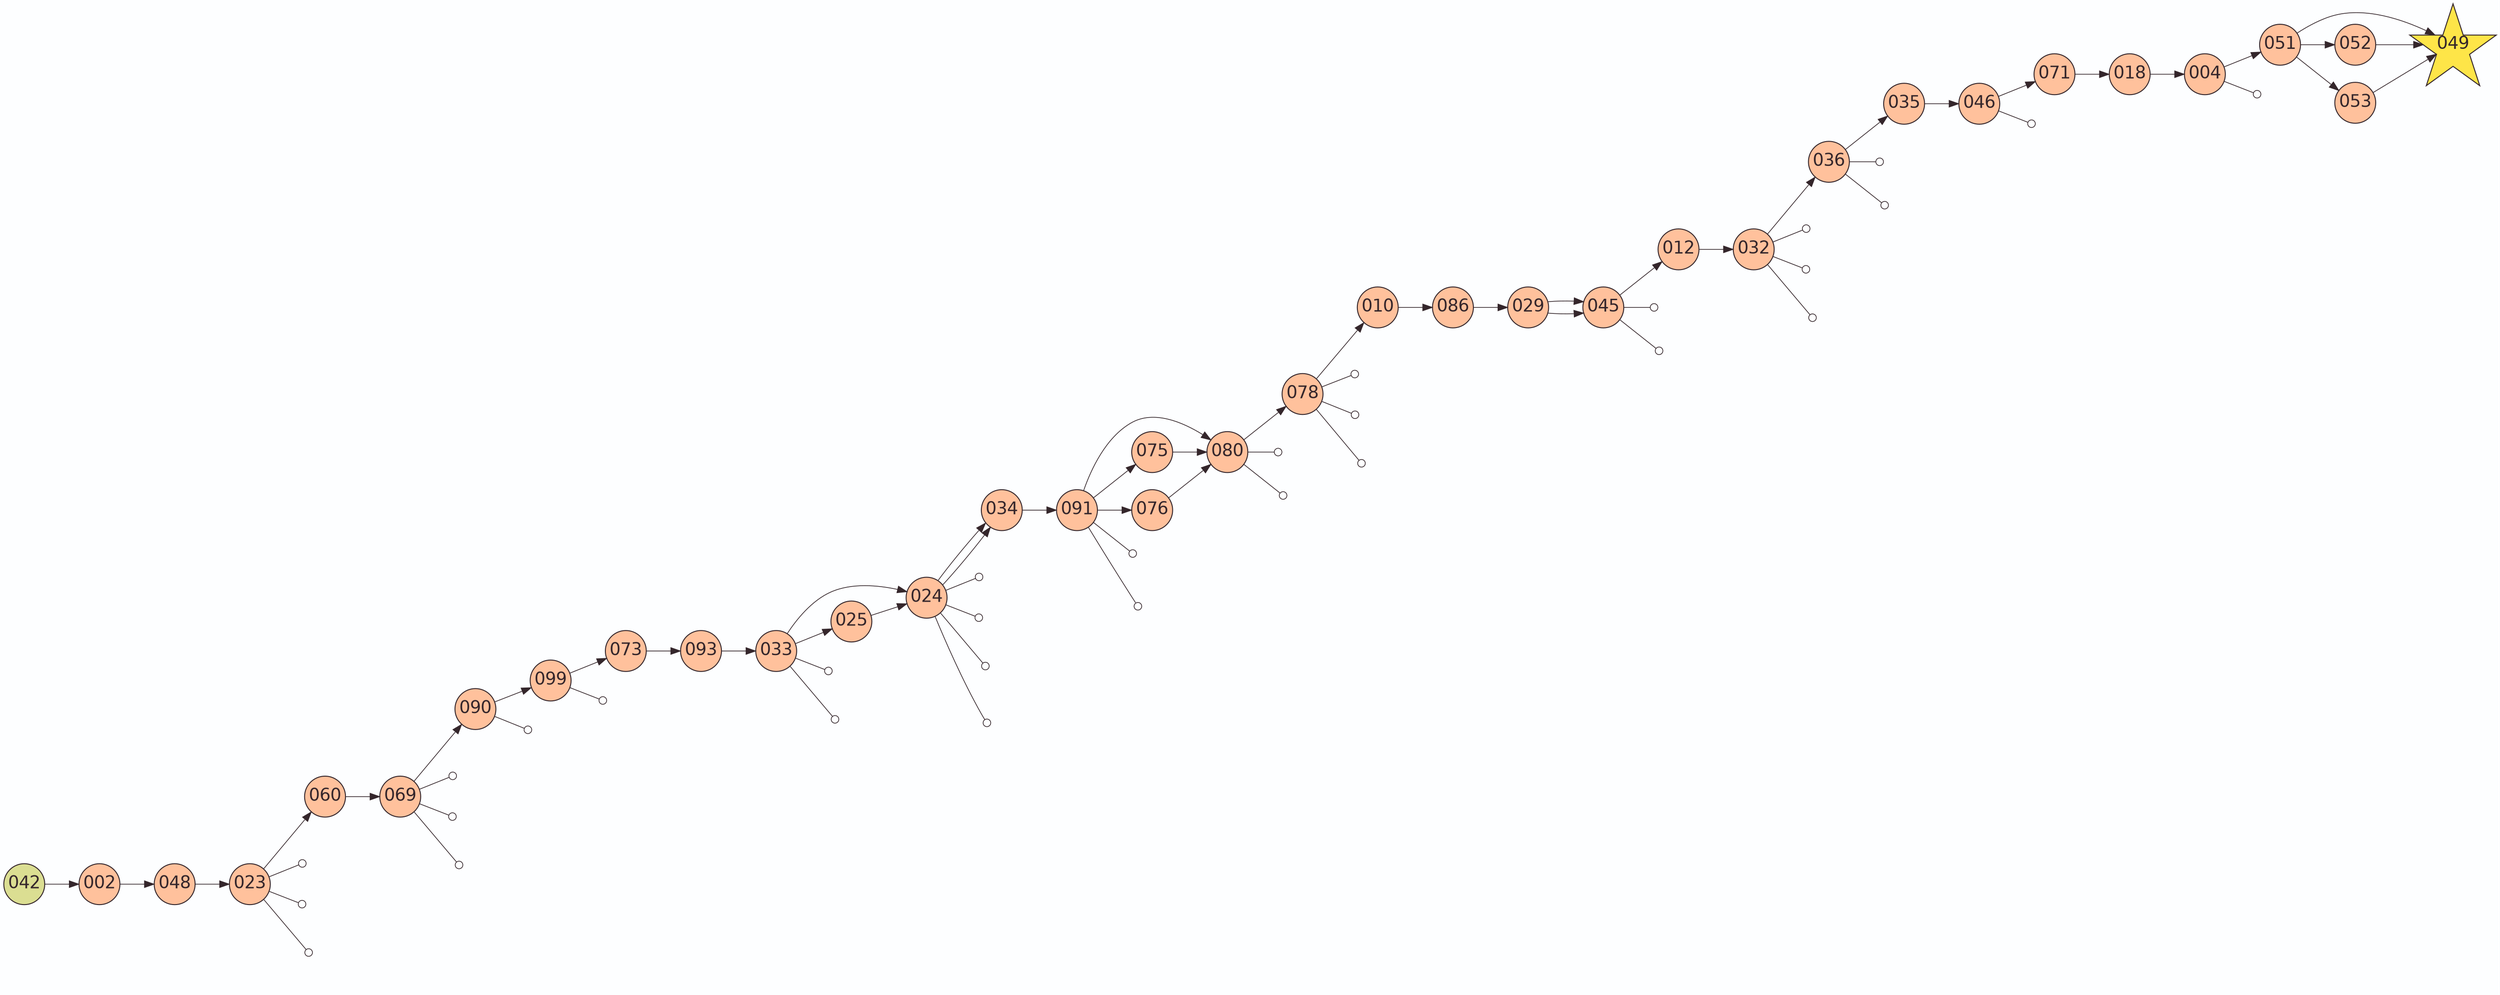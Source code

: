 digraph G {
    layout=dot
    rankdir=LR
    bgcolor="#FDFEFF"
    edge [color="#34262B" penwidth=0.75]
    node [
        shape=star
        fixedsize=true
        width=0.3
        height=0.3
        fillcolor="#FEE548"
        color="#34262B"
        fontcolor="#34262B"
        fontsize=18
        penwidth=1
        style=filled
        label=""
    ]
    
    node [
        width=1.2
        height=1.2
        fontname=Helvetica
        label="\N"
    ]
    049
    node [
        width=0.6
        height=0.6
        shape=circle
        fillcolor="#FFC19C"
    ]
    002 048 023 060 069 090 099 073 093 033 024 025 024 034 034 091 080 075 076 080 080 078 010 086 029 045 045 012 032 036 035 046 071 018 004 051 052 053 049 049 049
    node [fillcolor="#DBDE92"]
    
    042 -> 002
    002 -> 048
    048 -> 023
    023 -> 060
    060 -> 069
    069 -> 090
    090 -> 099
    099 -> 073
    073 -> 093
    093 -> 033
    033 -> 024
    033 -> 025
    025 -> 024
    024 -> 034
    024 -> 034
    034 -> 091
    091 -> 080
    091 -> 075
    091 -> 076
    075 -> 080
    076 -> 080
    080 -> 078
    078 -> 010
    010 -> 086
    086 -> 029
    029 -> 045
    029 -> 045
    045 -> 012
    012 -> 032
    032 -> 036
    036 -> 035
    035 -> 046
    046 -> 071
    071 -> 018
    018 -> 004
    004 -> 051
    051 -> 052
    051 -> 053
    051 -> 049
    052 -> 049
    053 -> 049
    node [style=invisible label=""]
    51507010066455 48044556087693 37598288701617 70761173541257 77405320603816 73618022250895 29469479875314 14736651824382 138282073330312 138996212731035 163024011428056 158940675065632 166516902594714 165468115894776 24023835813788 24056167280055 29925361564672 18322049360738 30928237956437 30928237956025 30928237956875 237566676404939 227797463040767 48641777669212 38837902977585 37919585688127 131587263483309 132776239100886 197442822264005 66688187831573
    edge [arrowhead=odot]
    023 -> 51507010066455
    023 -> 48044556087693
    023 -> 37598288701617
    069 -> 70761173541257
    069 -> 77405320603816
    069 -> 73618022250895
    090 -> 29469479875314
    099 -> 14736651824382
    033 -> 138282073330312
    033 -> 138996212731035
    024 -> 163024011428056
    024 -> 158940675065632
    024 -> 166516902594714
    024 -> 165468115894776
    091 -> 24023835813788
    091 -> 24056167280055
    080 -> 29925361564672
    080 -> 18322049360738
    078 -> 30928237956437
    078 -> 30928237956025
    078 -> 30928237956875
    045 -> 237566676404939
    045 -> 227797463040767
    032 -> 48641777669212
    032 -> 38837902977585
    032 -> 37919585688127
    036 -> 131587263483309
    036 -> 132776239100886
    046 -> 197442822264005
    004 -> 66688187831573
}
